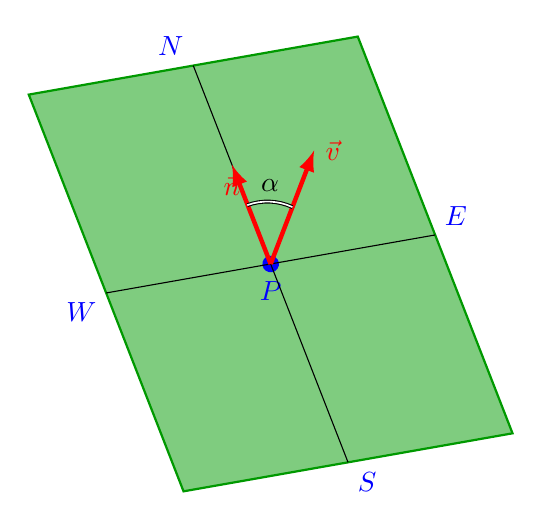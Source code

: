\begin{tikzpicture}[scale=1.5]


\begin{scope}[rotate=-35]


        \draw[thick,green!60!black] (-2.5,0)--++(3,-2)--++(2,2)--++(-3,2)--cycle; 
        \fill[opacity=0.5,green!60!black] (-2.5,0)--++(3,-2)--++(2,2)--++(-3,2)--cycle; 

        \fill[blue] (0,0) circle (2pt) node[below=3pt] {$P$}; 

       \draw (0,0)--++(1.5,-1) node [below right, blue] {$S$};
       \draw (0,0)--+(-1.5,1) node [above left, blue] {$N$};

       \draw (0,0)--++(1,1)node [above right, blue] {$E$};
       \draw (0,0)--+(-1,-1) node [below left, blue] {$W$};

       \draw[->,>=latex,ultra thick, red] (0,0)--+(-0.75,0.5) node [below] {$\vec n$};
       \draw[->,>=latex,ultra thick, red] (0,0)--+(-0.25,1) node [right] {$\vec v$};

       \draw[double] (-0.125,0.5) arc (100:145:0.5) node[midway, above] {$\alpha$};
  
\end{scope}       
\end{tikzpicture}
